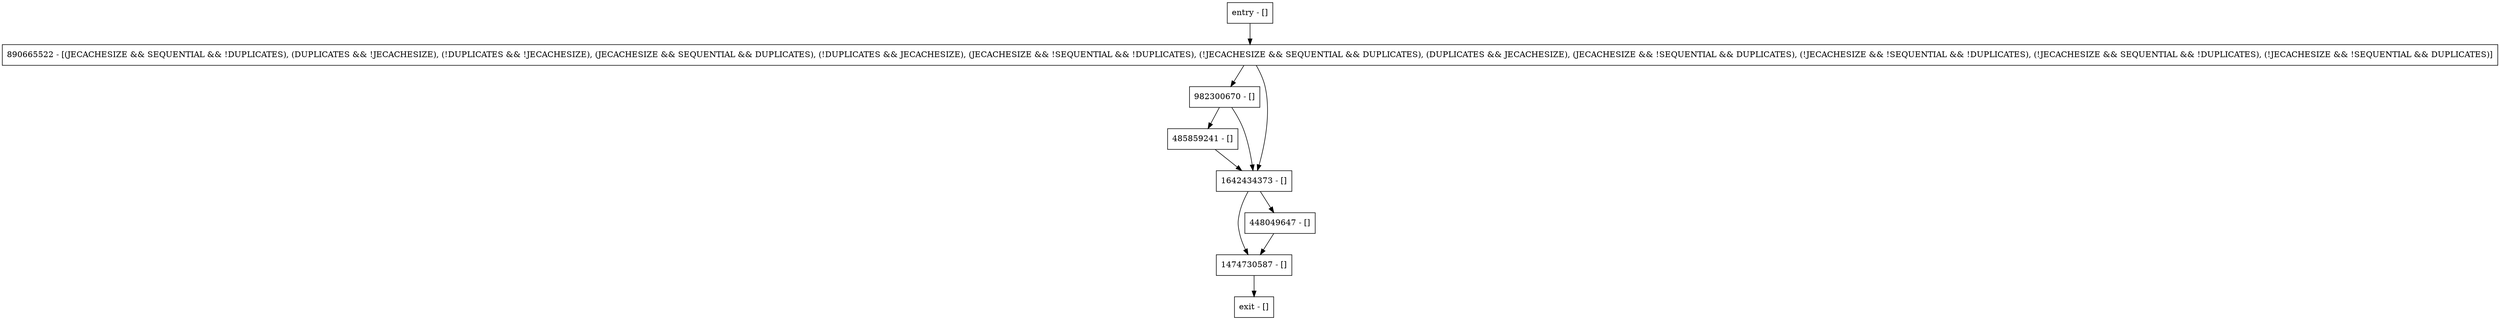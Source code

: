 digraph getEntryInMemorySize {
node [shape=record];
entry [label="entry - []"];
exit [label="exit - []"];
890665522 [label="890665522 - [(JECACHESIZE && SEQUENTIAL && !DUPLICATES), (DUPLICATES && !JECACHESIZE), (!DUPLICATES && !JECACHESIZE), (JECACHESIZE && SEQUENTIAL && DUPLICATES), (!DUPLICATES && JECACHESIZE), (JECACHESIZE && !SEQUENTIAL && !DUPLICATES), (!JECACHESIZE && SEQUENTIAL && DUPLICATES), (DUPLICATES && JECACHESIZE), (JECACHESIZE && !SEQUENTIAL && DUPLICATES), (!JECACHESIZE && !SEQUENTIAL && !DUPLICATES), (!JECACHESIZE && SEQUENTIAL && !DUPLICATES), (!JECACHESIZE && !SEQUENTIAL && DUPLICATES)]"];
485859241 [label="485859241 - []"];
982300670 [label="982300670 - []"];
1642434373 [label="1642434373 - []"];
1474730587 [label="1474730587 - []"];
448049647 [label="448049647 - []"];
entry;
exit;
entry -> 890665522;
890665522 -> 982300670;
890665522 -> 1642434373;
485859241 -> 1642434373;
982300670 -> 485859241;
982300670 -> 1642434373;
1642434373 -> 1474730587;
1642434373 -> 448049647;
1474730587 -> exit;
448049647 -> 1474730587;
}

